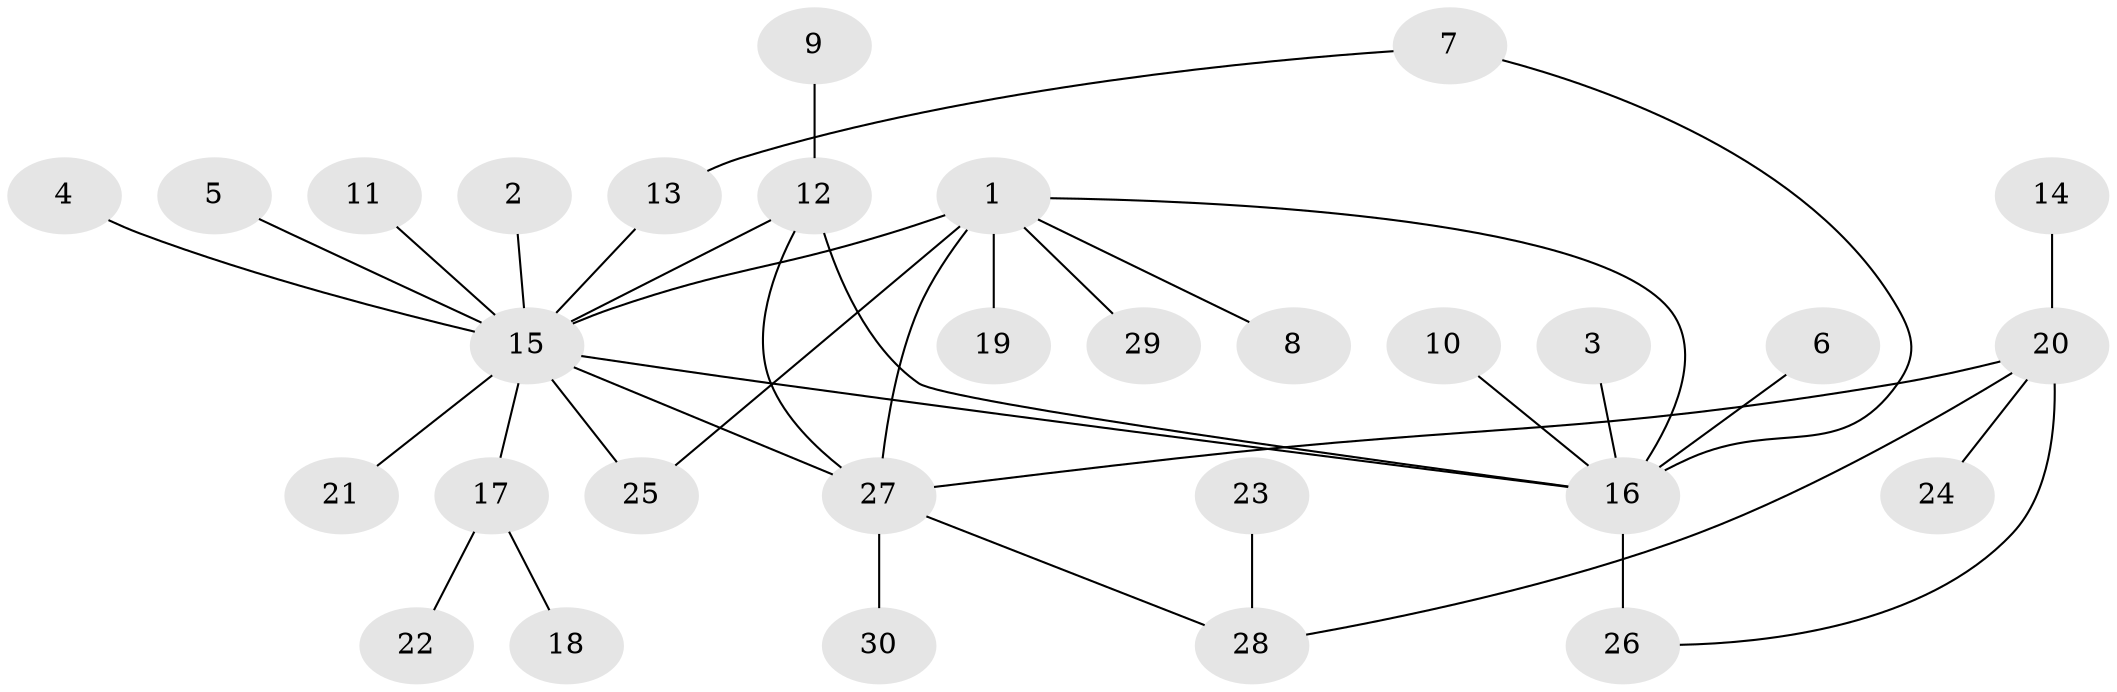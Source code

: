 // original degree distribution, {9: 0.016666666666666666, 2: 0.18333333333333332, 8: 0.03333333333333333, 3: 0.1, 5: 0.016666666666666666, 11: 0.016666666666666666, 4: 0.05, 6: 0.016666666666666666, 10: 0.016666666666666666, 1: 0.55}
// Generated by graph-tools (version 1.1) at 2025/26/03/09/25 03:26:36]
// undirected, 30 vertices, 37 edges
graph export_dot {
graph [start="1"]
  node [color=gray90,style=filled];
  1;
  2;
  3;
  4;
  5;
  6;
  7;
  8;
  9;
  10;
  11;
  12;
  13;
  14;
  15;
  16;
  17;
  18;
  19;
  20;
  21;
  22;
  23;
  24;
  25;
  26;
  27;
  28;
  29;
  30;
  1 -- 8 [weight=1.0];
  1 -- 15 [weight=1.0];
  1 -- 16 [weight=1.0];
  1 -- 19 [weight=1.0];
  1 -- 25 [weight=1.0];
  1 -- 27 [weight=1.0];
  1 -- 29 [weight=1.0];
  2 -- 15 [weight=1.0];
  3 -- 16 [weight=1.0];
  4 -- 15 [weight=1.0];
  5 -- 15 [weight=1.0];
  6 -- 16 [weight=1.0];
  7 -- 13 [weight=1.0];
  7 -- 16 [weight=1.0];
  9 -- 12 [weight=1.0];
  10 -- 16 [weight=1.0];
  11 -- 15 [weight=1.0];
  12 -- 15 [weight=2.0];
  12 -- 16 [weight=1.0];
  12 -- 27 [weight=1.0];
  13 -- 15 [weight=1.0];
  14 -- 20 [weight=1.0];
  15 -- 16 [weight=1.0];
  15 -- 17 [weight=1.0];
  15 -- 21 [weight=1.0];
  15 -- 25 [weight=2.0];
  15 -- 27 [weight=1.0];
  16 -- 26 [weight=2.0];
  17 -- 18 [weight=1.0];
  17 -- 22 [weight=1.0];
  20 -- 24 [weight=1.0];
  20 -- 26 [weight=1.0];
  20 -- 27 [weight=1.0];
  20 -- 28 [weight=1.0];
  23 -- 28 [weight=1.0];
  27 -- 28 [weight=1.0];
  27 -- 30 [weight=1.0];
}
